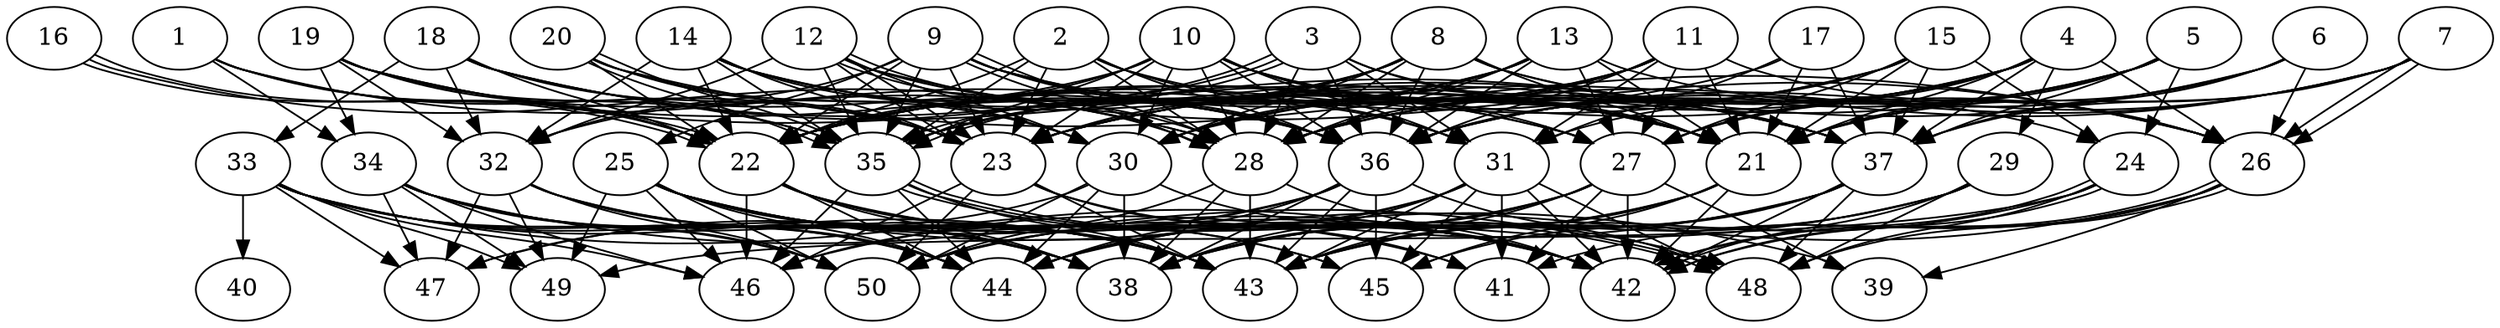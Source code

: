 // DAG automatically generated by daggen at Thu Oct  3 14:07:56 2019
// ./daggen --dot -n 50 --ccr 0.3 --fat 0.7 --regular 0.5 --density 0.9 --mindata 5242880 --maxdata 52428800 
digraph G {
  1 [size="36652373", alpha="0.03", expect_size="10995712"] 
  1 -> 22 [size ="10995712"]
  1 -> 23 [size ="10995712"]
  1 -> 34 [size ="10995712"]
  1 -> 35 [size ="10995712"]
  1 -> 36 [size ="10995712"]
  2 [size="43380053", alpha="0.05", expect_size="13014016"] 
  2 -> 21 [size ="13014016"]
  2 -> 22 [size ="13014016"]
  2 -> 23 [size ="13014016"]
  2 -> 28 [size ="13014016"]
  2 -> 31 [size ="13014016"]
  2 -> 35 [size ="13014016"]
  2 -> 36 [size ="13014016"]
  3 [size="117951147", alpha="0.20", expect_size="35385344"] 
  3 -> 21 [size ="35385344"]
  3 -> 22 [size ="35385344"]
  3 -> 28 [size ="35385344"]
  3 -> 31 [size ="35385344"]
  3 -> 35 [size ="35385344"]
  3 -> 35 [size ="35385344"]
  3 -> 36 [size ="35385344"]
  3 -> 37 [size ="35385344"]
  4 [size="113131520", alpha="0.01", expect_size="33939456"] 
  4 -> 21 [size ="33939456"]
  4 -> 22 [size ="33939456"]
  4 -> 23 [size ="33939456"]
  4 -> 26 [size ="33939456"]
  4 -> 27 [size ="33939456"]
  4 -> 28 [size ="33939456"]
  4 -> 29 [size ="33939456"]
  4 -> 31 [size ="33939456"]
  4 -> 36 [size ="33939456"]
  4 -> 37 [size ="33939456"]
  5 [size="38188373", alpha="0.08", expect_size="11456512"] 
  5 -> 21 [size ="11456512"]
  5 -> 23 [size ="11456512"]
  5 -> 24 [size ="11456512"]
  5 -> 27 [size ="11456512"]
  5 -> 28 [size ="11456512"]
  5 -> 36 [size ="11456512"]
  5 -> 37 [size ="11456512"]
  6 [size="58176853", alpha="0.14", expect_size="17453056"] 
  6 -> 21 [size ="17453056"]
  6 -> 23 [size ="17453056"]
  6 -> 26 [size ="17453056"]
  6 -> 36 [size ="17453056"]
  6 -> 37 [size ="17453056"]
  7 [size="119446187", alpha="0.11", expect_size="35833856"] 
  7 -> 21 [size ="35833856"]
  7 -> 26 [size ="35833856"]
  7 -> 26 [size ="35833856"]
  7 -> 28 [size ="35833856"]
  7 -> 30 [size ="35833856"]
  7 -> 36 [size ="35833856"]
  7 -> 37 [size ="35833856"]
  8 [size="99024213", alpha="0.16", expect_size="29707264"] 
  8 -> 21 [size ="29707264"]
  8 -> 22 [size ="29707264"]
  8 -> 23 [size ="29707264"]
  8 -> 24 [size ="29707264"]
  8 -> 26 [size ="29707264"]
  8 -> 28 [size ="29707264"]
  8 -> 30 [size ="29707264"]
  8 -> 35 [size ="29707264"]
  8 -> 36 [size ="29707264"]
  9 [size="131085653", alpha="0.16", expect_size="39325696"] 
  9 -> 21 [size ="39325696"]
  9 -> 22 [size ="39325696"]
  9 -> 23 [size ="39325696"]
  9 -> 25 [size ="39325696"]
  9 -> 28 [size ="39325696"]
  9 -> 28 [size ="39325696"]
  9 -> 31 [size ="39325696"]
  9 -> 32 [size ="39325696"]
  9 -> 35 [size ="39325696"]
  9 -> 36 [size ="39325696"]
  9 -> 37 [size ="39325696"]
  10 [size="122391893", alpha="0.09", expect_size="36717568"] 
  10 -> 21 [size ="36717568"]
  10 -> 22 [size ="36717568"]
  10 -> 23 [size ="36717568"]
  10 -> 27 [size ="36717568"]
  10 -> 28 [size ="36717568"]
  10 -> 30 [size ="36717568"]
  10 -> 31 [size ="36717568"]
  10 -> 32 [size ="36717568"]
  10 -> 35 [size ="36717568"]
  10 -> 36 [size ="36717568"]
  10 -> 37 [size ="36717568"]
  11 [size="71727787", alpha="0.18", expect_size="21518336"] 
  11 -> 21 [size ="21518336"]
  11 -> 23 [size ="21518336"]
  11 -> 26 [size ="21518336"]
  11 -> 27 [size ="21518336"]
  11 -> 28 [size ="21518336"]
  11 -> 30 [size ="21518336"]
  11 -> 31 [size ="21518336"]
  11 -> 35 [size ="21518336"]
  11 -> 36 [size ="21518336"]
  12 [size="95911253", alpha="0.08", expect_size="28773376"] 
  12 -> 23 [size ="28773376"]
  12 -> 23 [size ="28773376"]
  12 -> 26 [size ="28773376"]
  12 -> 28 [size ="28773376"]
  12 -> 28 [size ="28773376"]
  12 -> 30 [size ="28773376"]
  12 -> 32 [size ="28773376"]
  12 -> 35 [size ="28773376"]
  12 -> 36 [size ="28773376"]
  13 [size="133348693", alpha="0.04", expect_size="40004608"] 
  13 -> 21 [size ="40004608"]
  13 -> 22 [size ="40004608"]
  13 -> 26 [size ="40004608"]
  13 -> 27 [size ="40004608"]
  13 -> 28 [size ="40004608"]
  13 -> 30 [size ="40004608"]
  13 -> 35 [size ="40004608"]
  13 -> 36 [size ="40004608"]
  14 [size="130362027", alpha="0.09", expect_size="39108608"] 
  14 -> 21 [size ="39108608"]
  14 -> 22 [size ="39108608"]
  14 -> 23 [size ="39108608"]
  14 -> 27 [size ="39108608"]
  14 -> 30 [size ="39108608"]
  14 -> 32 [size ="39108608"]
  14 -> 35 [size ="39108608"]
  14 -> 36 [size ="39108608"]
  15 [size="138772480", alpha="0.03", expect_size="41631744"] 
  15 -> 21 [size ="41631744"]
  15 -> 22 [size ="41631744"]
  15 -> 23 [size ="41631744"]
  15 -> 24 [size ="41631744"]
  15 -> 27 [size ="41631744"]
  15 -> 36 [size ="41631744"]
  15 -> 37 [size ="41631744"]
  16 [size="44854613", alpha="0.01", expect_size="13456384"] 
  16 -> 22 [size ="13456384"]
  16 -> 22 [size ="13456384"]
  16 -> 28 [size ="13456384"]
  17 [size="151063893", alpha="0.16", expect_size="45319168"] 
  17 -> 21 [size ="45319168"]
  17 -> 22 [size ="45319168"]
  17 -> 31 [size ="45319168"]
  17 -> 37 [size ="45319168"]
  18 [size="80718507", alpha="0.08", expect_size="24215552"] 
  18 -> 21 [size ="24215552"]
  18 -> 22 [size ="24215552"]
  18 -> 23 [size ="24215552"]
  18 -> 32 [size ="24215552"]
  18 -> 33 [size ="24215552"]
  18 -> 36 [size ="24215552"]
  18 -> 37 [size ="24215552"]
  19 [size="48793600", alpha="0.09", expect_size="14638080"] 
  19 -> 22 [size ="14638080"]
  19 -> 27 [size ="14638080"]
  19 -> 28 [size ="14638080"]
  19 -> 32 [size ="14638080"]
  19 -> 34 [size ="14638080"]
  19 -> 35 [size ="14638080"]
  19 -> 37 [size ="14638080"]
  20 [size="171417600", alpha="0.06", expect_size="51425280"] 
  20 -> 22 [size ="51425280"]
  20 -> 23 [size ="51425280"]
  20 -> 26 [size ="51425280"]
  20 -> 30 [size ="51425280"]
  20 -> 35 [size ="51425280"]
  20 -> 35 [size ="51425280"]
  21 [size="86227627", alpha="0.06", expect_size="25868288"] 
  21 -> 38 [size ="25868288"]
  21 -> 42 [size ="25868288"]
  21 -> 43 [size ="25868288"]
  21 -> 44 [size ="25868288"]
  21 -> 45 [size ="25868288"]
  22 [size="70714027", alpha="0.09", expect_size="21214208"] 
  22 -> 38 [size ="21214208"]
  22 -> 42 [size ="21214208"]
  22 -> 43 [size ="21214208"]
  22 -> 44 [size ="21214208"]
  22 -> 45 [size ="21214208"]
  22 -> 46 [size ="21214208"]
  23 [size="131553280", alpha="0.04", expect_size="39465984"] 
  23 -> 41 [size ="39465984"]
  23 -> 42 [size ="39465984"]
  23 -> 43 [size ="39465984"]
  23 -> 46 [size ="39465984"]
  23 -> 50 [size ="39465984"]
  24 [size="160044373", alpha="0.12", expect_size="48013312"] 
  24 -> 42 [size ="48013312"]
  24 -> 42 [size ="48013312"]
  24 -> 43 [size ="48013312"]
  24 -> 48 [size ="48013312"]
  24 -> 49 [size ="48013312"]
  25 [size="71161173", alpha="0.03", expect_size="21348352"] 
  25 -> 38 [size ="21348352"]
  25 -> 39 [size ="21348352"]
  25 -> 41 [size ="21348352"]
  25 -> 42 [size ="21348352"]
  25 -> 43 [size ="21348352"]
  25 -> 44 [size ="21348352"]
  25 -> 45 [size ="21348352"]
  25 -> 46 [size ="21348352"]
  25 -> 49 [size ="21348352"]
  25 -> 50 [size ="21348352"]
  26 [size="94760960", alpha="0.19", expect_size="28428288"] 
  26 -> 39 [size ="28428288"]
  26 -> 41 [size ="28428288"]
  26 -> 42 [size ="28428288"]
  26 -> 42 [size ="28428288"]
  26 -> 44 [size ="28428288"]
  26 -> 48 [size ="28428288"]
  27 [size="99918507", alpha="0.07", expect_size="29975552"] 
  27 -> 38 [size ="29975552"]
  27 -> 39 [size ="29975552"]
  27 -> 41 [size ="29975552"]
  27 -> 42 [size ="29975552"]
  27 -> 43 [size ="29975552"]
  27 -> 44 [size ="29975552"]
  27 -> 50 [size ="29975552"]
  28 [size="69672960", alpha="0.06", expect_size="20901888"] 
  28 -> 38 [size ="20901888"]
  28 -> 42 [size ="20901888"]
  28 -> 43 [size ="20901888"]
  28 -> 50 [size ="20901888"]
  29 [size="132915200", alpha="0.20", expect_size="39874560"] 
  29 -> 38 [size ="39874560"]
  29 -> 42 [size ="39874560"]
  29 -> 43 [size ="39874560"]
  29 -> 48 [size ="39874560"]
  29 -> 50 [size ="39874560"]
  30 [size="43240107", alpha="0.07", expect_size="12972032"] 
  30 -> 38 [size ="12972032"]
  30 -> 42 [size ="12972032"]
  30 -> 44 [size ="12972032"]
  30 -> 47 [size ="12972032"]
  30 -> 50 [size ="12972032"]
  31 [size="89272320", alpha="0.00", expect_size="26781696"] 
  31 -> 38 [size ="26781696"]
  31 -> 41 [size ="26781696"]
  31 -> 42 [size ="26781696"]
  31 -> 43 [size ="26781696"]
  31 -> 44 [size ="26781696"]
  31 -> 45 [size ="26781696"]
  31 -> 48 [size ="26781696"]
  31 -> 50 [size ="26781696"]
  32 [size="132904960", alpha="0.04", expect_size="39871488"] 
  32 -> 38 [size ="39871488"]
  32 -> 43 [size ="39871488"]
  32 -> 44 [size ="39871488"]
  32 -> 47 [size ="39871488"]
  32 -> 49 [size ="39871488"]
  32 -> 50 [size ="39871488"]
  33 [size="42755413", alpha="0.03", expect_size="12826624"] 
  33 -> 38 [size ="12826624"]
  33 -> 40 [size ="12826624"]
  33 -> 42 [size ="12826624"]
  33 -> 43 [size ="12826624"]
  33 -> 44 [size ="12826624"]
  33 -> 46 [size ="12826624"]
  33 -> 47 [size ="12826624"]
  33 -> 49 [size ="12826624"]
  33 -> 50 [size ="12826624"]
  34 [size="76588373", alpha="0.15", expect_size="22976512"] 
  34 -> 38 [size ="22976512"]
  34 -> 43 [size ="22976512"]
  34 -> 44 [size ="22976512"]
  34 -> 46 [size ="22976512"]
  34 -> 47 [size ="22976512"]
  34 -> 48 [size ="22976512"]
  34 -> 49 [size ="22976512"]
  34 -> 50 [size ="22976512"]
  35 [size="172779520", alpha="0.04", expect_size="51833856"] 
  35 -> 42 [size ="51833856"]
  35 -> 43 [size ="51833856"]
  35 -> 44 [size ="51833856"]
  35 -> 46 [size ="51833856"]
  35 -> 48 [size ="51833856"]
  35 -> 48 [size ="51833856"]
  36 [size="37461333", alpha="0.15", expect_size="11238400"] 
  36 -> 38 [size ="11238400"]
  36 -> 43 [size ="11238400"]
  36 -> 44 [size ="11238400"]
  36 -> 45 [size ="11238400"]
  36 -> 46 [size ="11238400"]
  36 -> 47 [size ="11238400"]
  36 -> 48 [size ="11238400"]
  37 [size="25914027", alpha="0.04", expect_size="7774208"] 
  37 -> 38 [size ="7774208"]
  37 -> 42 [size ="7774208"]
  37 -> 43 [size ="7774208"]
  37 -> 45 [size ="7774208"]
  37 -> 46 [size ="7774208"]
  37 -> 48 [size ="7774208"]
  38 [size="82824533", alpha="0.01", expect_size="24847360"] 
  39 [size="132450987", alpha="0.02", expect_size="39735296"] 
  40 [size="131123200", alpha="0.02", expect_size="39336960"] 
  41 [size="26473813", alpha="0.11", expect_size="7942144"] 
  42 [size="30033920", alpha="0.07", expect_size="9010176"] 
  43 [size="62958933", alpha="0.17", expect_size="18887680"] 
  44 [size="83831467", alpha="0.06", expect_size="25149440"] 
  45 [size="48257707", alpha="0.01", expect_size="14477312"] 
  46 [size="77530453", alpha="0.06", expect_size="23259136"] 
  47 [size="41745067", alpha="0.02", expect_size="12523520"] 
  48 [size="74489173", alpha="0.04", expect_size="22346752"] 
  49 [size="81718613", alpha="0.01", expect_size="24515584"] 
  50 [size="94754133", alpha="0.01", expect_size="28426240"] 
}
